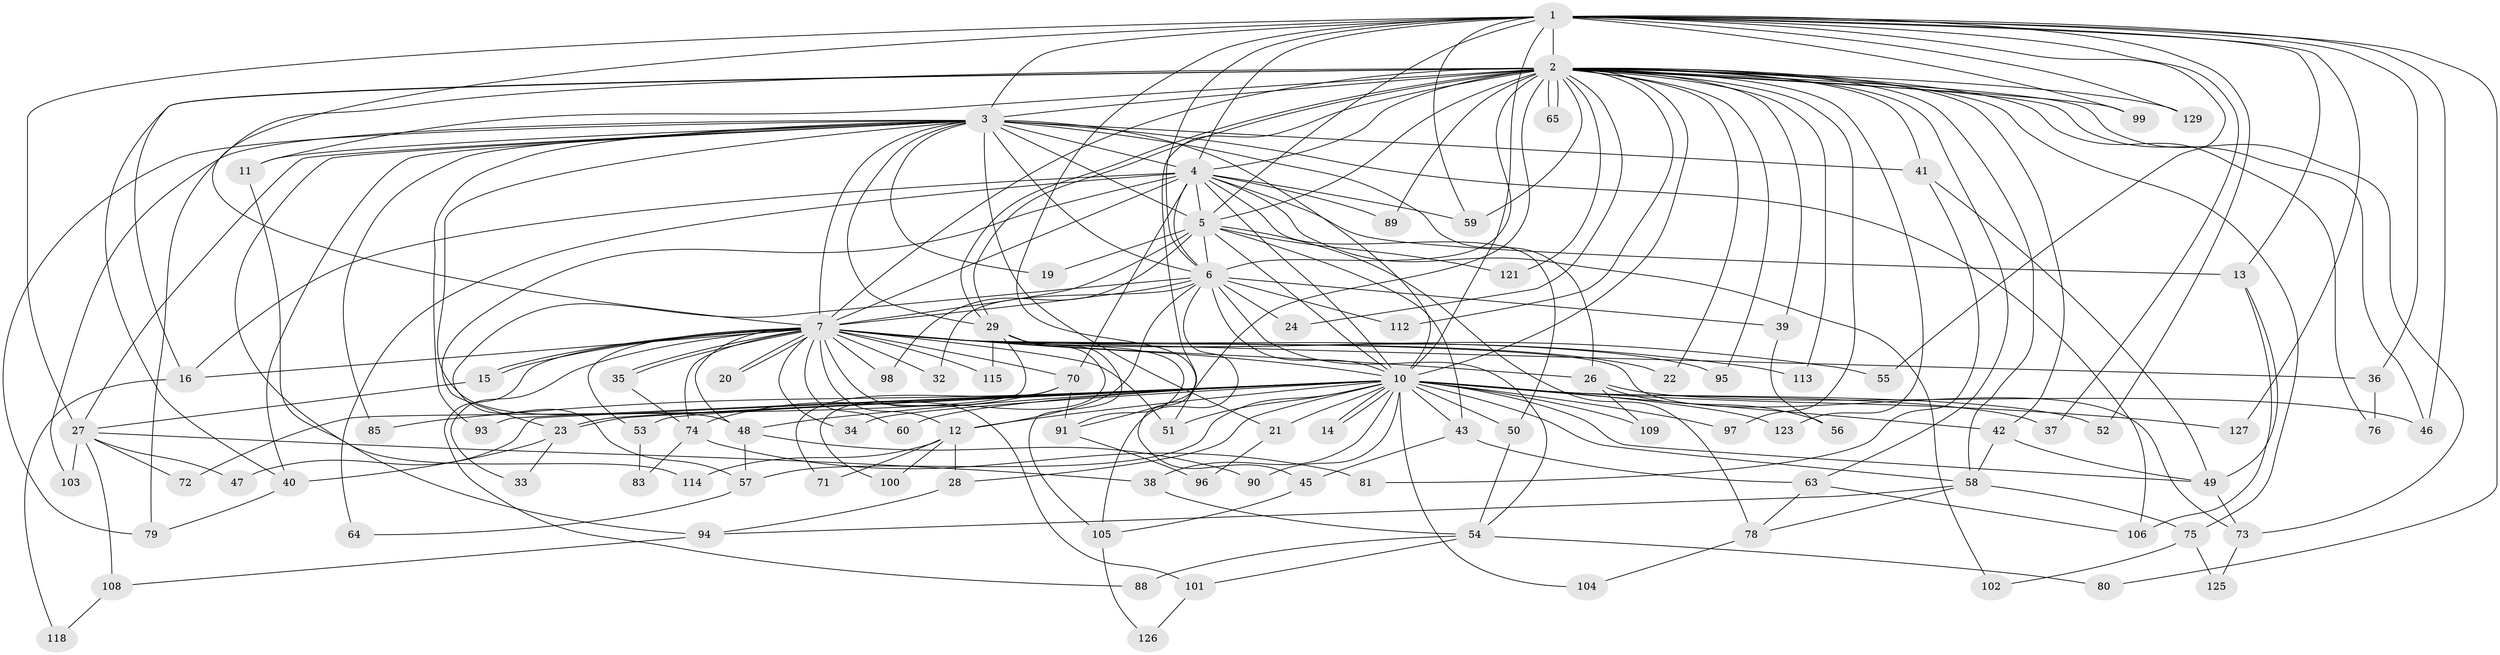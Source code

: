 // original degree distribution, {21: 0.007692307692307693, 32: 0.007692307692307693, 18: 0.023076923076923078, 14: 0.007692307692307693, 17: 0.007692307692307693, 35: 0.007692307692307693, 16: 0.007692307692307693, 42: 0.007692307692307693, 3: 0.2153846153846154, 5: 0.06153846153846154, 2: 0.5, 4: 0.11538461538461539, 6: 0.023076923076923078, 7: 0.007692307692307693}
// Generated by graph-tools (version 1.1) at 2025/11/02/27/25 16:11:03]
// undirected, 99 vertices, 233 edges
graph export_dot {
graph [start="1"]
  node [color=gray90,style=filled];
  1 [super="+30"];
  2 [super="+8"];
  3 [super="+9"];
  4 [super="+119"];
  5 [super="+120"];
  6 [super="+110"];
  7 [super="+25"];
  10 [super="+18"];
  11 [super="+107"];
  12 [super="+17"];
  13 [super="+66"];
  14;
  15 [super="+31"];
  16 [super="+86"];
  19;
  20;
  21;
  22;
  23;
  24;
  26;
  27 [super="+44"];
  28;
  29 [super="+69"];
  32;
  33;
  34;
  35;
  36;
  37;
  38;
  39;
  40 [super="+61"];
  41;
  42 [super="+124"];
  43;
  45;
  46 [super="+77"];
  47;
  48 [super="+62"];
  49;
  50;
  51 [super="+68"];
  52;
  53;
  54 [super="+117"];
  55;
  56;
  57 [super="+128"];
  58 [super="+67"];
  59 [super="+122"];
  60;
  63 [super="+111"];
  64;
  65;
  70;
  71;
  72;
  73 [super="+116"];
  74 [super="+87"];
  75 [super="+84"];
  76;
  78 [super="+82"];
  79 [super="+92"];
  80;
  81;
  83;
  85;
  88;
  89;
  90;
  91 [super="+130"];
  93;
  94;
  95;
  96;
  97;
  98;
  99;
  100;
  101;
  102;
  103;
  104;
  105;
  106;
  108;
  109;
  112;
  113;
  114;
  115;
  118;
  121;
  123;
  125;
  126;
  127;
  129;
  1 -- 2 [weight=2];
  1 -- 3 [weight=2];
  1 -- 4;
  1 -- 5;
  1 -- 6;
  1 -- 7;
  1 -- 10 [weight=2];
  1 -- 13;
  1 -- 36;
  1 -- 37;
  1 -- 45;
  1 -- 46;
  1 -- 52;
  1 -- 55;
  1 -- 59;
  1 -- 80;
  1 -- 99;
  1 -- 127;
  1 -- 129;
  1 -- 27;
  2 -- 3 [weight=4];
  2 -- 4 [weight=2];
  2 -- 5 [weight=2];
  2 -- 6 [weight=2];
  2 -- 7 [weight=2];
  2 -- 10 [weight=2];
  2 -- 11;
  2 -- 22;
  2 -- 24;
  2 -- 29;
  2 -- 29;
  2 -- 40;
  2 -- 41;
  2 -- 46;
  2 -- 58;
  2 -- 63;
  2 -- 65;
  2 -- 65;
  2 -- 73;
  2 -- 75 [weight=2];
  2 -- 76;
  2 -- 89;
  2 -- 95;
  2 -- 99;
  2 -- 113;
  2 -- 129;
  2 -- 16;
  2 -- 91;
  2 -- 97;
  2 -- 39;
  2 -- 42;
  2 -- 112;
  2 -- 121;
  2 -- 123;
  2 -- 59;
  2 -- 79;
  2 -- 51;
  3 -- 4 [weight=2];
  3 -- 5 [weight=3];
  3 -- 6 [weight=2];
  3 -- 7 [weight=2];
  3 -- 10 [weight=2];
  3 -- 11;
  3 -- 27;
  3 -- 48;
  3 -- 79;
  3 -- 93;
  3 -- 103;
  3 -- 106;
  3 -- 29;
  3 -- 40;
  3 -- 41;
  3 -- 114;
  3 -- 19;
  3 -- 21;
  3 -- 85;
  3 -- 26;
  4 -- 5;
  4 -- 6;
  4 -- 7;
  4 -- 10;
  4 -- 13;
  4 -- 50;
  4 -- 59;
  4 -- 64;
  4 -- 70;
  4 -- 89;
  4 -- 102;
  4 -- 23;
  4 -- 16;
  5 -- 6;
  5 -- 7;
  5 -- 10;
  5 -- 19;
  5 -- 43;
  5 -- 98;
  5 -- 78;
  5 -- 121;
  6 -- 7;
  6 -- 10;
  6 -- 24;
  6 -- 32;
  6 -- 39;
  6 -- 57;
  6 -- 112;
  6 -- 105;
  6 -- 54;
  6 -- 12;
  7 -- 10 [weight=2];
  7 -- 12;
  7 -- 15 [weight=2];
  7 -- 15;
  7 -- 16;
  7 -- 20;
  7 -- 20;
  7 -- 22;
  7 -- 26;
  7 -- 32;
  7 -- 33;
  7 -- 35;
  7 -- 35;
  7 -- 36;
  7 -- 48;
  7 -- 53;
  7 -- 55;
  7 -- 70;
  7 -- 88;
  7 -- 95;
  7 -- 98;
  7 -- 101;
  7 -- 113;
  7 -- 34;
  7 -- 115;
  7 -- 51;
  7 -- 60;
  7 -- 73;
  7 -- 74;
  10 -- 12;
  10 -- 14;
  10 -- 14;
  10 -- 21;
  10 -- 23;
  10 -- 23;
  10 -- 28;
  10 -- 34;
  10 -- 37;
  10 -- 38;
  10 -- 42;
  10 -- 43;
  10 -- 47;
  10 -- 49;
  10 -- 50;
  10 -- 51;
  10 -- 52;
  10 -- 53;
  10 -- 58;
  10 -- 60;
  10 -- 85;
  10 -- 90;
  10 -- 93;
  10 -- 97;
  10 -- 104;
  10 -- 109;
  10 -- 123;
  10 -- 127;
  10 -- 57;
  10 -- 48;
  11 -- 94;
  12 -- 71;
  12 -- 100;
  12 -- 114;
  12 -- 28;
  13 -- 49;
  13 -- 106;
  15 -- 27;
  16 -- 118;
  21 -- 96;
  23 -- 33;
  23 -- 40;
  26 -- 56;
  26 -- 109;
  26 -- 46;
  27 -- 38;
  27 -- 103;
  27 -- 72;
  27 -- 108;
  27 -- 47;
  28 -- 94;
  29 -- 72;
  29 -- 91;
  29 -- 100;
  29 -- 115;
  29 -- 105;
  35 -- 74;
  36 -- 76;
  38 -- 54;
  39 -- 56;
  40 -- 79;
  41 -- 49;
  41 -- 81;
  42 -- 49;
  42 -- 58;
  43 -- 45;
  43 -- 63;
  45 -- 105;
  48 -- 57;
  48 -- 90;
  49 -- 73;
  50 -- 54;
  53 -- 83;
  54 -- 80;
  54 -- 88;
  54 -- 101;
  57 -- 64;
  58 -- 75;
  58 -- 78;
  58 -- 94;
  63 -- 78;
  63 -- 106;
  70 -- 71;
  70 -- 74;
  70 -- 91;
  73 -- 125;
  74 -- 81;
  74 -- 83;
  75 -- 125;
  75 -- 102;
  78 -- 104;
  91 -- 96;
  94 -- 108;
  101 -- 126;
  105 -- 126;
  108 -- 118;
}
